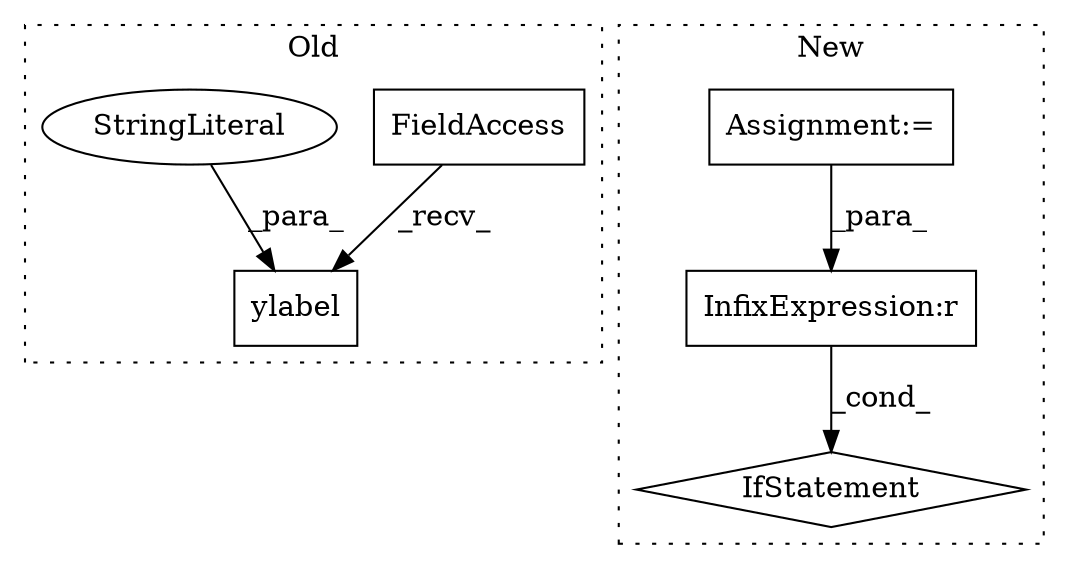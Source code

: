 digraph G {
subgraph cluster0 {
1 [label="ylabel" a="32" s="1800,1837" l="7,1" shape="box"];
3 [label="FieldAccess" a="22" s="1782" l="10" shape="box"];
4 [label="StringLiteral" a="45" s="1807" l="30" shape="ellipse"];
label = "Old";
style="dotted";
}
subgraph cluster1 {
2 [label="IfStatement" a="25" s="525,539" l="4,2" shape="diamond"];
5 [label="InfixExpression:r" a="27" s="531" l="4" shape="box"];
6 [label="Assignment:=" a="7" s="291" l="6" shape="box"];
label = "New";
style="dotted";
}
3 -> 1 [label="_recv_"];
4 -> 1 [label="_para_"];
5 -> 2 [label="_cond_"];
6 -> 5 [label="_para_"];
}